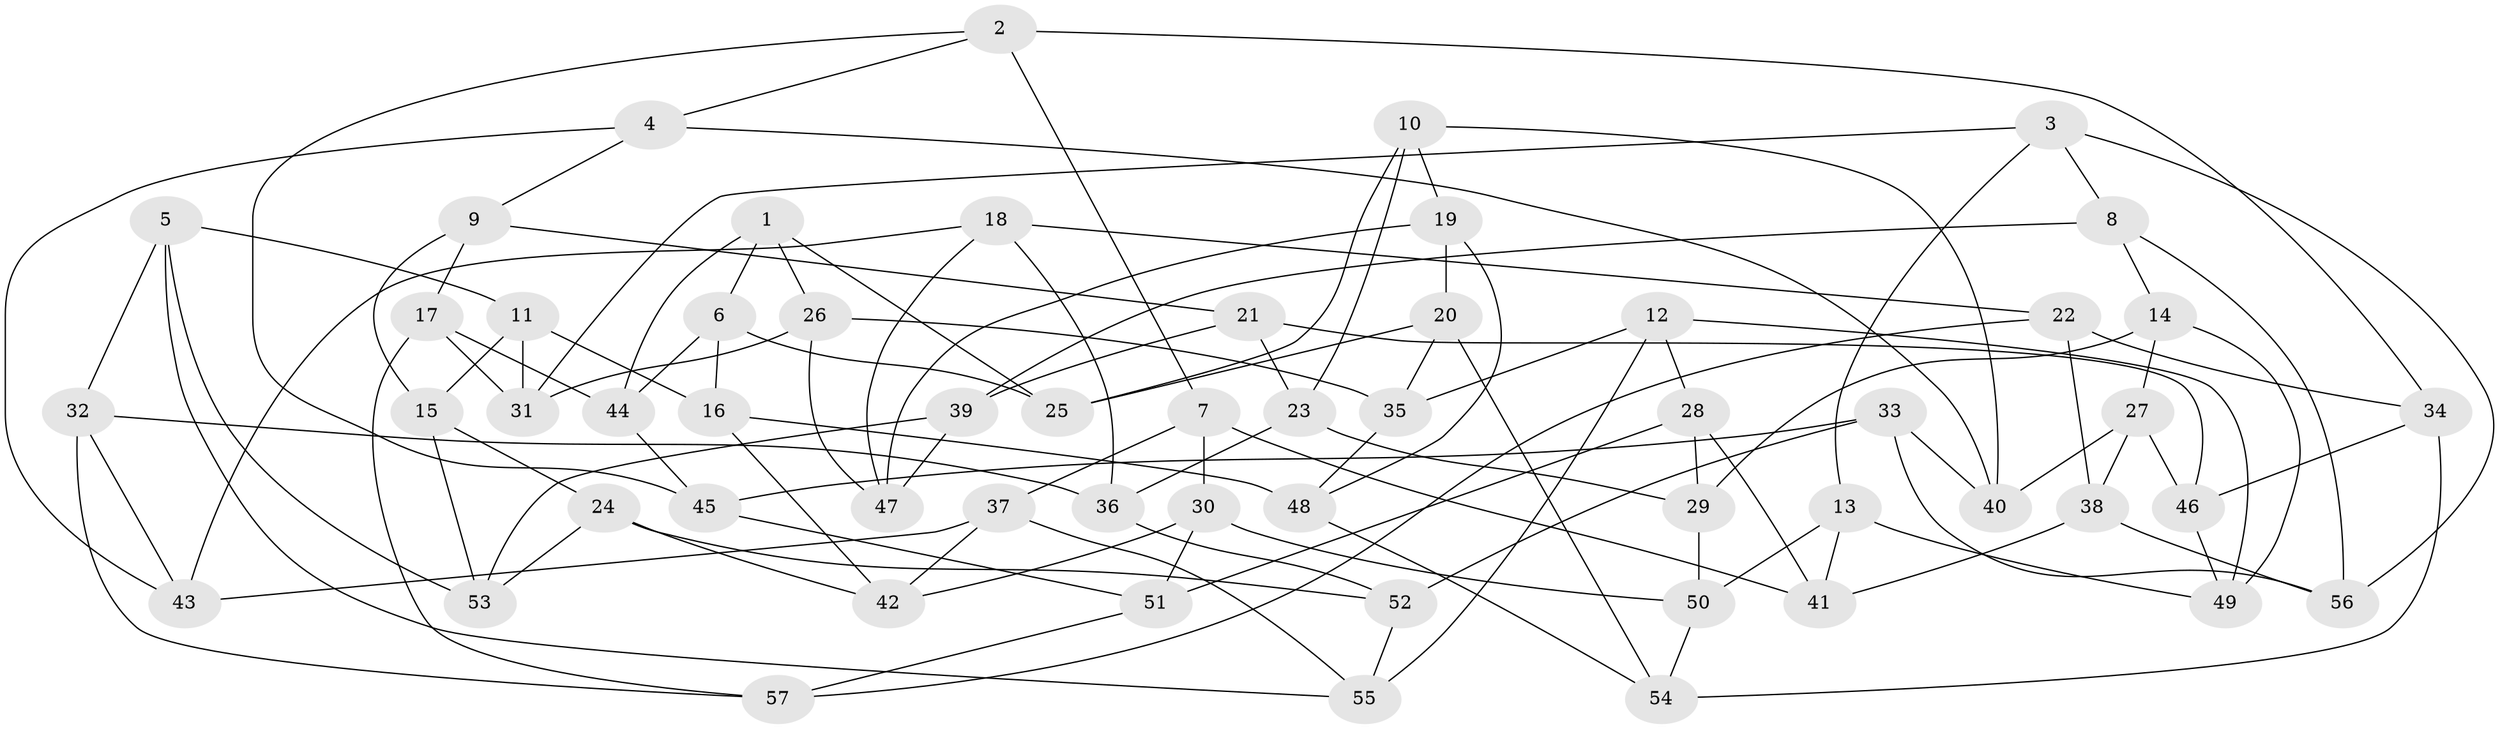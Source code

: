 // coarse degree distribution, {6: 0.125, 4: 0.525, 5: 0.25, 3: 0.1}
// Generated by graph-tools (version 1.1) at 2025/38/03/04/25 23:38:15]
// undirected, 57 vertices, 114 edges
graph export_dot {
  node [color=gray90,style=filled];
  1;
  2;
  3;
  4;
  5;
  6;
  7;
  8;
  9;
  10;
  11;
  12;
  13;
  14;
  15;
  16;
  17;
  18;
  19;
  20;
  21;
  22;
  23;
  24;
  25;
  26;
  27;
  28;
  29;
  30;
  31;
  32;
  33;
  34;
  35;
  36;
  37;
  38;
  39;
  40;
  41;
  42;
  43;
  44;
  45;
  46;
  47;
  48;
  49;
  50;
  51;
  52;
  53;
  54;
  55;
  56;
  57;
  1 -- 44;
  1 -- 25;
  1 -- 6;
  1 -- 26;
  2 -- 45;
  2 -- 34;
  2 -- 7;
  2 -- 4;
  3 -- 56;
  3 -- 31;
  3 -- 8;
  3 -- 13;
  4 -- 9;
  4 -- 40;
  4 -- 43;
  5 -- 32;
  5 -- 11;
  5 -- 55;
  5 -- 53;
  6 -- 16;
  6 -- 25;
  6 -- 44;
  7 -- 41;
  7 -- 37;
  7 -- 30;
  8 -- 39;
  8 -- 56;
  8 -- 14;
  9 -- 21;
  9 -- 15;
  9 -- 17;
  10 -- 40;
  10 -- 25;
  10 -- 23;
  10 -- 19;
  11 -- 31;
  11 -- 15;
  11 -- 16;
  12 -- 28;
  12 -- 35;
  12 -- 49;
  12 -- 55;
  13 -- 49;
  13 -- 41;
  13 -- 50;
  14 -- 29;
  14 -- 27;
  14 -- 49;
  15 -- 24;
  15 -- 53;
  16 -- 42;
  16 -- 48;
  17 -- 57;
  17 -- 31;
  17 -- 44;
  18 -- 43;
  18 -- 47;
  18 -- 36;
  18 -- 22;
  19 -- 48;
  19 -- 47;
  19 -- 20;
  20 -- 54;
  20 -- 25;
  20 -- 35;
  21 -- 23;
  21 -- 39;
  21 -- 46;
  22 -- 34;
  22 -- 57;
  22 -- 38;
  23 -- 29;
  23 -- 36;
  24 -- 42;
  24 -- 53;
  24 -- 52;
  26 -- 35;
  26 -- 47;
  26 -- 31;
  27 -- 40;
  27 -- 46;
  27 -- 38;
  28 -- 51;
  28 -- 41;
  28 -- 29;
  29 -- 50;
  30 -- 42;
  30 -- 50;
  30 -- 51;
  32 -- 36;
  32 -- 57;
  32 -- 43;
  33 -- 52;
  33 -- 56;
  33 -- 40;
  33 -- 45;
  34 -- 46;
  34 -- 54;
  35 -- 48;
  36 -- 52;
  37 -- 55;
  37 -- 42;
  37 -- 43;
  38 -- 41;
  38 -- 56;
  39 -- 53;
  39 -- 47;
  44 -- 45;
  45 -- 51;
  46 -- 49;
  48 -- 54;
  50 -- 54;
  51 -- 57;
  52 -- 55;
}
